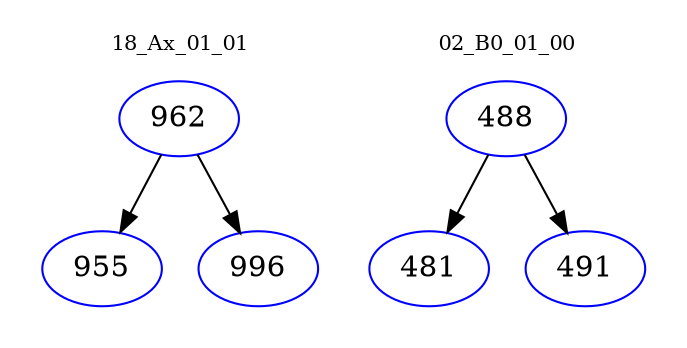 digraph{
subgraph cluster_0 {
color = white
label = "18_Ax_01_01";
fontsize=10;
T0_962 [label="962", color="blue"]
T0_962 -> T0_955 [color="black"]
T0_955 [label="955", color="blue"]
T0_962 -> T0_996 [color="black"]
T0_996 [label="996", color="blue"]
}
subgraph cluster_1 {
color = white
label = "02_B0_01_00";
fontsize=10;
T1_488 [label="488", color="blue"]
T1_488 -> T1_481 [color="black"]
T1_481 [label="481", color="blue"]
T1_488 -> T1_491 [color="black"]
T1_491 [label="491", color="blue"]
}
}
